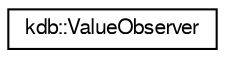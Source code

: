 digraph "Graphical Class Hierarchy"
{
  edge [fontname="FreeSans",fontsize="10",labelfontname="FreeSans",labelfontsize="10"];
  node [fontname="FreeSans",fontsize="10",shape=record];
  rankdir="LR";
  Node1 [label="kdb::ValueObserver",height=0.2,width=0.4,color="black", fillcolor="white", style="filled",URL="$classkdb_1_1ValueObserver.html",tooltip="Base class for values to be observed. "];
}
